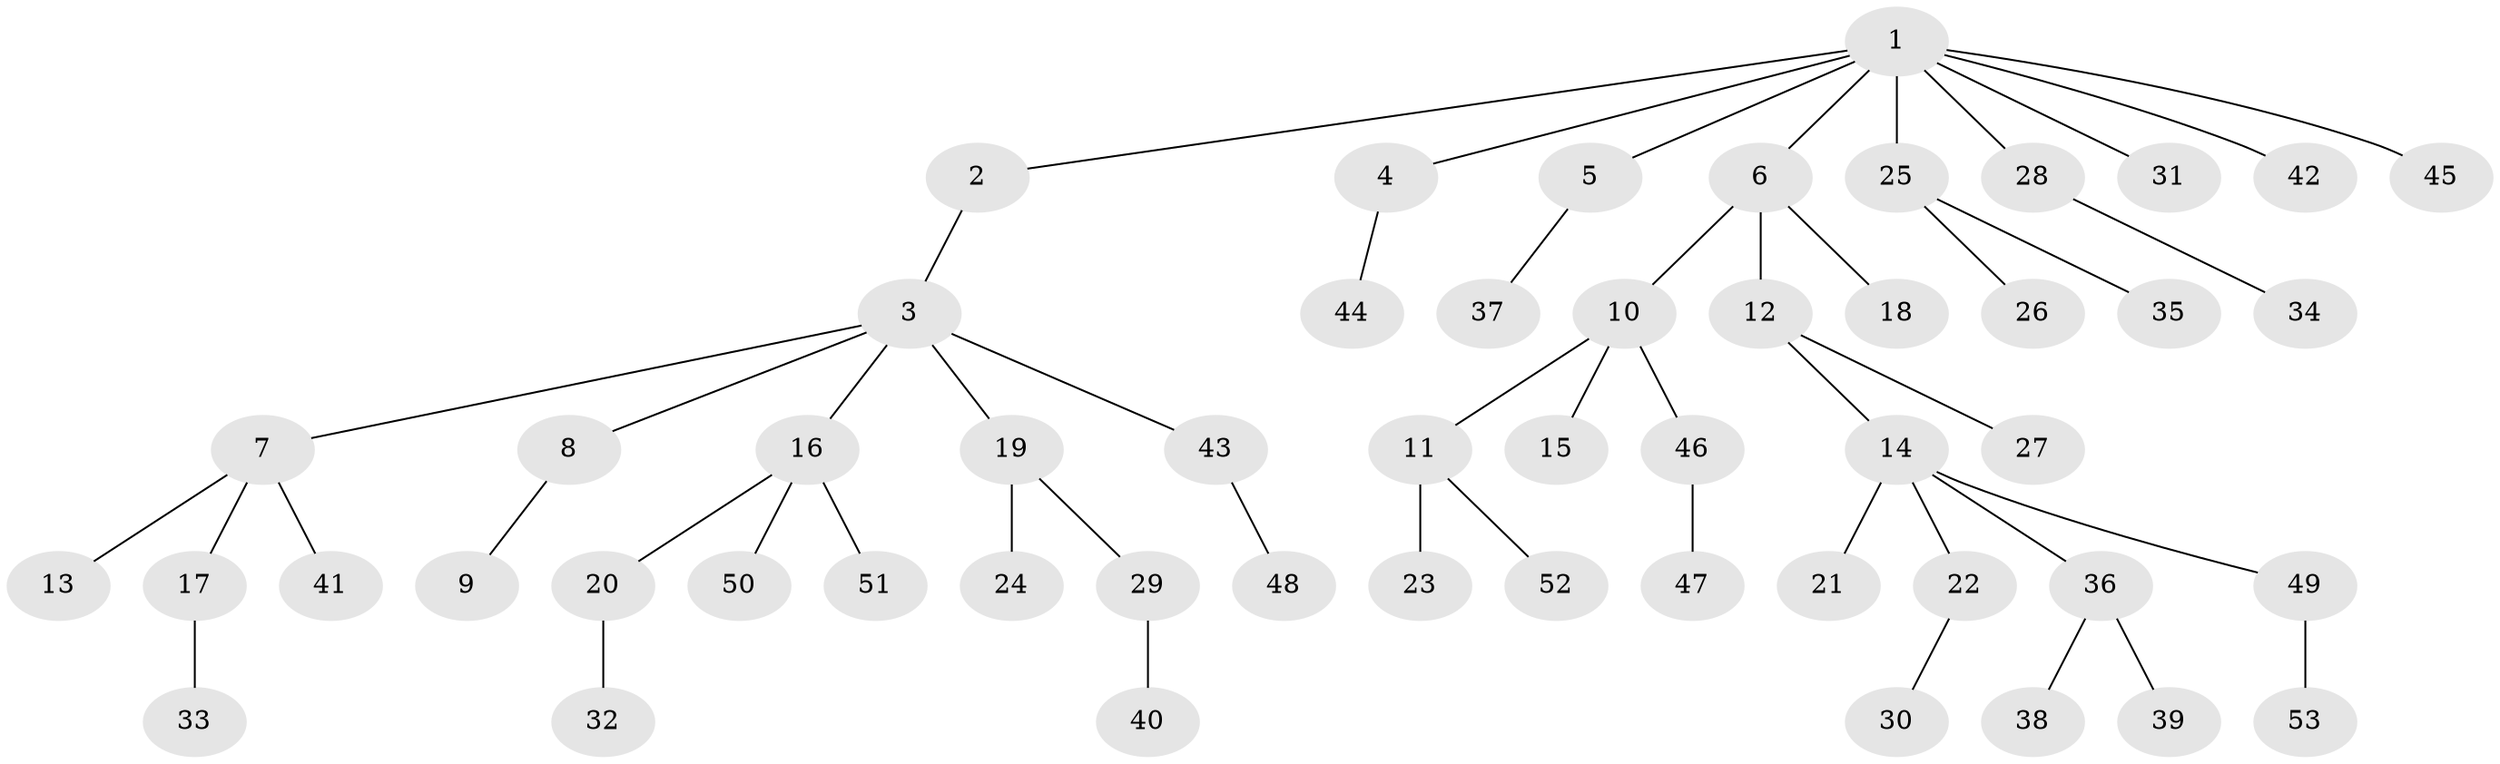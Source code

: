 // Generated by graph-tools (version 1.1) at 2025/53/03/09/25 04:53:39]
// undirected, 53 vertices, 52 edges
graph export_dot {
graph [start="1"]
  node [color=gray90,style=filled];
  1;
  2;
  3;
  4;
  5;
  6;
  7;
  8;
  9;
  10;
  11;
  12;
  13;
  14;
  15;
  16;
  17;
  18;
  19;
  20;
  21;
  22;
  23;
  24;
  25;
  26;
  27;
  28;
  29;
  30;
  31;
  32;
  33;
  34;
  35;
  36;
  37;
  38;
  39;
  40;
  41;
  42;
  43;
  44;
  45;
  46;
  47;
  48;
  49;
  50;
  51;
  52;
  53;
  1 -- 2;
  1 -- 4;
  1 -- 5;
  1 -- 6;
  1 -- 25;
  1 -- 28;
  1 -- 31;
  1 -- 42;
  1 -- 45;
  2 -- 3;
  3 -- 7;
  3 -- 8;
  3 -- 16;
  3 -- 19;
  3 -- 43;
  4 -- 44;
  5 -- 37;
  6 -- 10;
  6 -- 12;
  6 -- 18;
  7 -- 13;
  7 -- 17;
  7 -- 41;
  8 -- 9;
  10 -- 11;
  10 -- 15;
  10 -- 46;
  11 -- 23;
  11 -- 52;
  12 -- 14;
  12 -- 27;
  14 -- 21;
  14 -- 22;
  14 -- 36;
  14 -- 49;
  16 -- 20;
  16 -- 50;
  16 -- 51;
  17 -- 33;
  19 -- 24;
  19 -- 29;
  20 -- 32;
  22 -- 30;
  25 -- 26;
  25 -- 35;
  28 -- 34;
  29 -- 40;
  36 -- 38;
  36 -- 39;
  43 -- 48;
  46 -- 47;
  49 -- 53;
}
